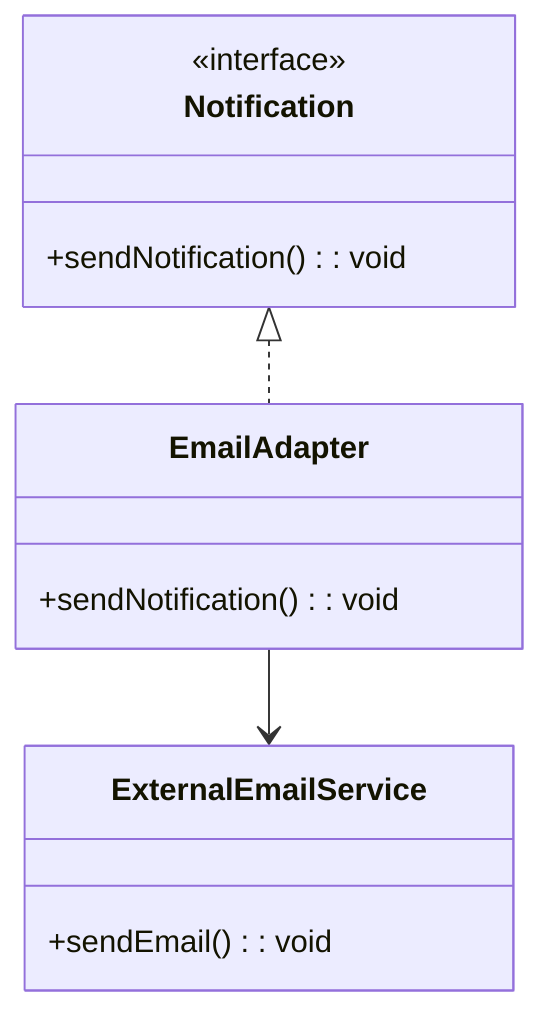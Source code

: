 classDiagram
    class Notification {
        <<interface>>
        +sendNotification(): void
    }

    class EmailAdapter {
        +sendNotification(): void
    }

    class ExternalEmailService {
        +sendEmail(): void
    }

    Notification <|.. EmailAdapter
    EmailAdapter --> ExternalEmailService